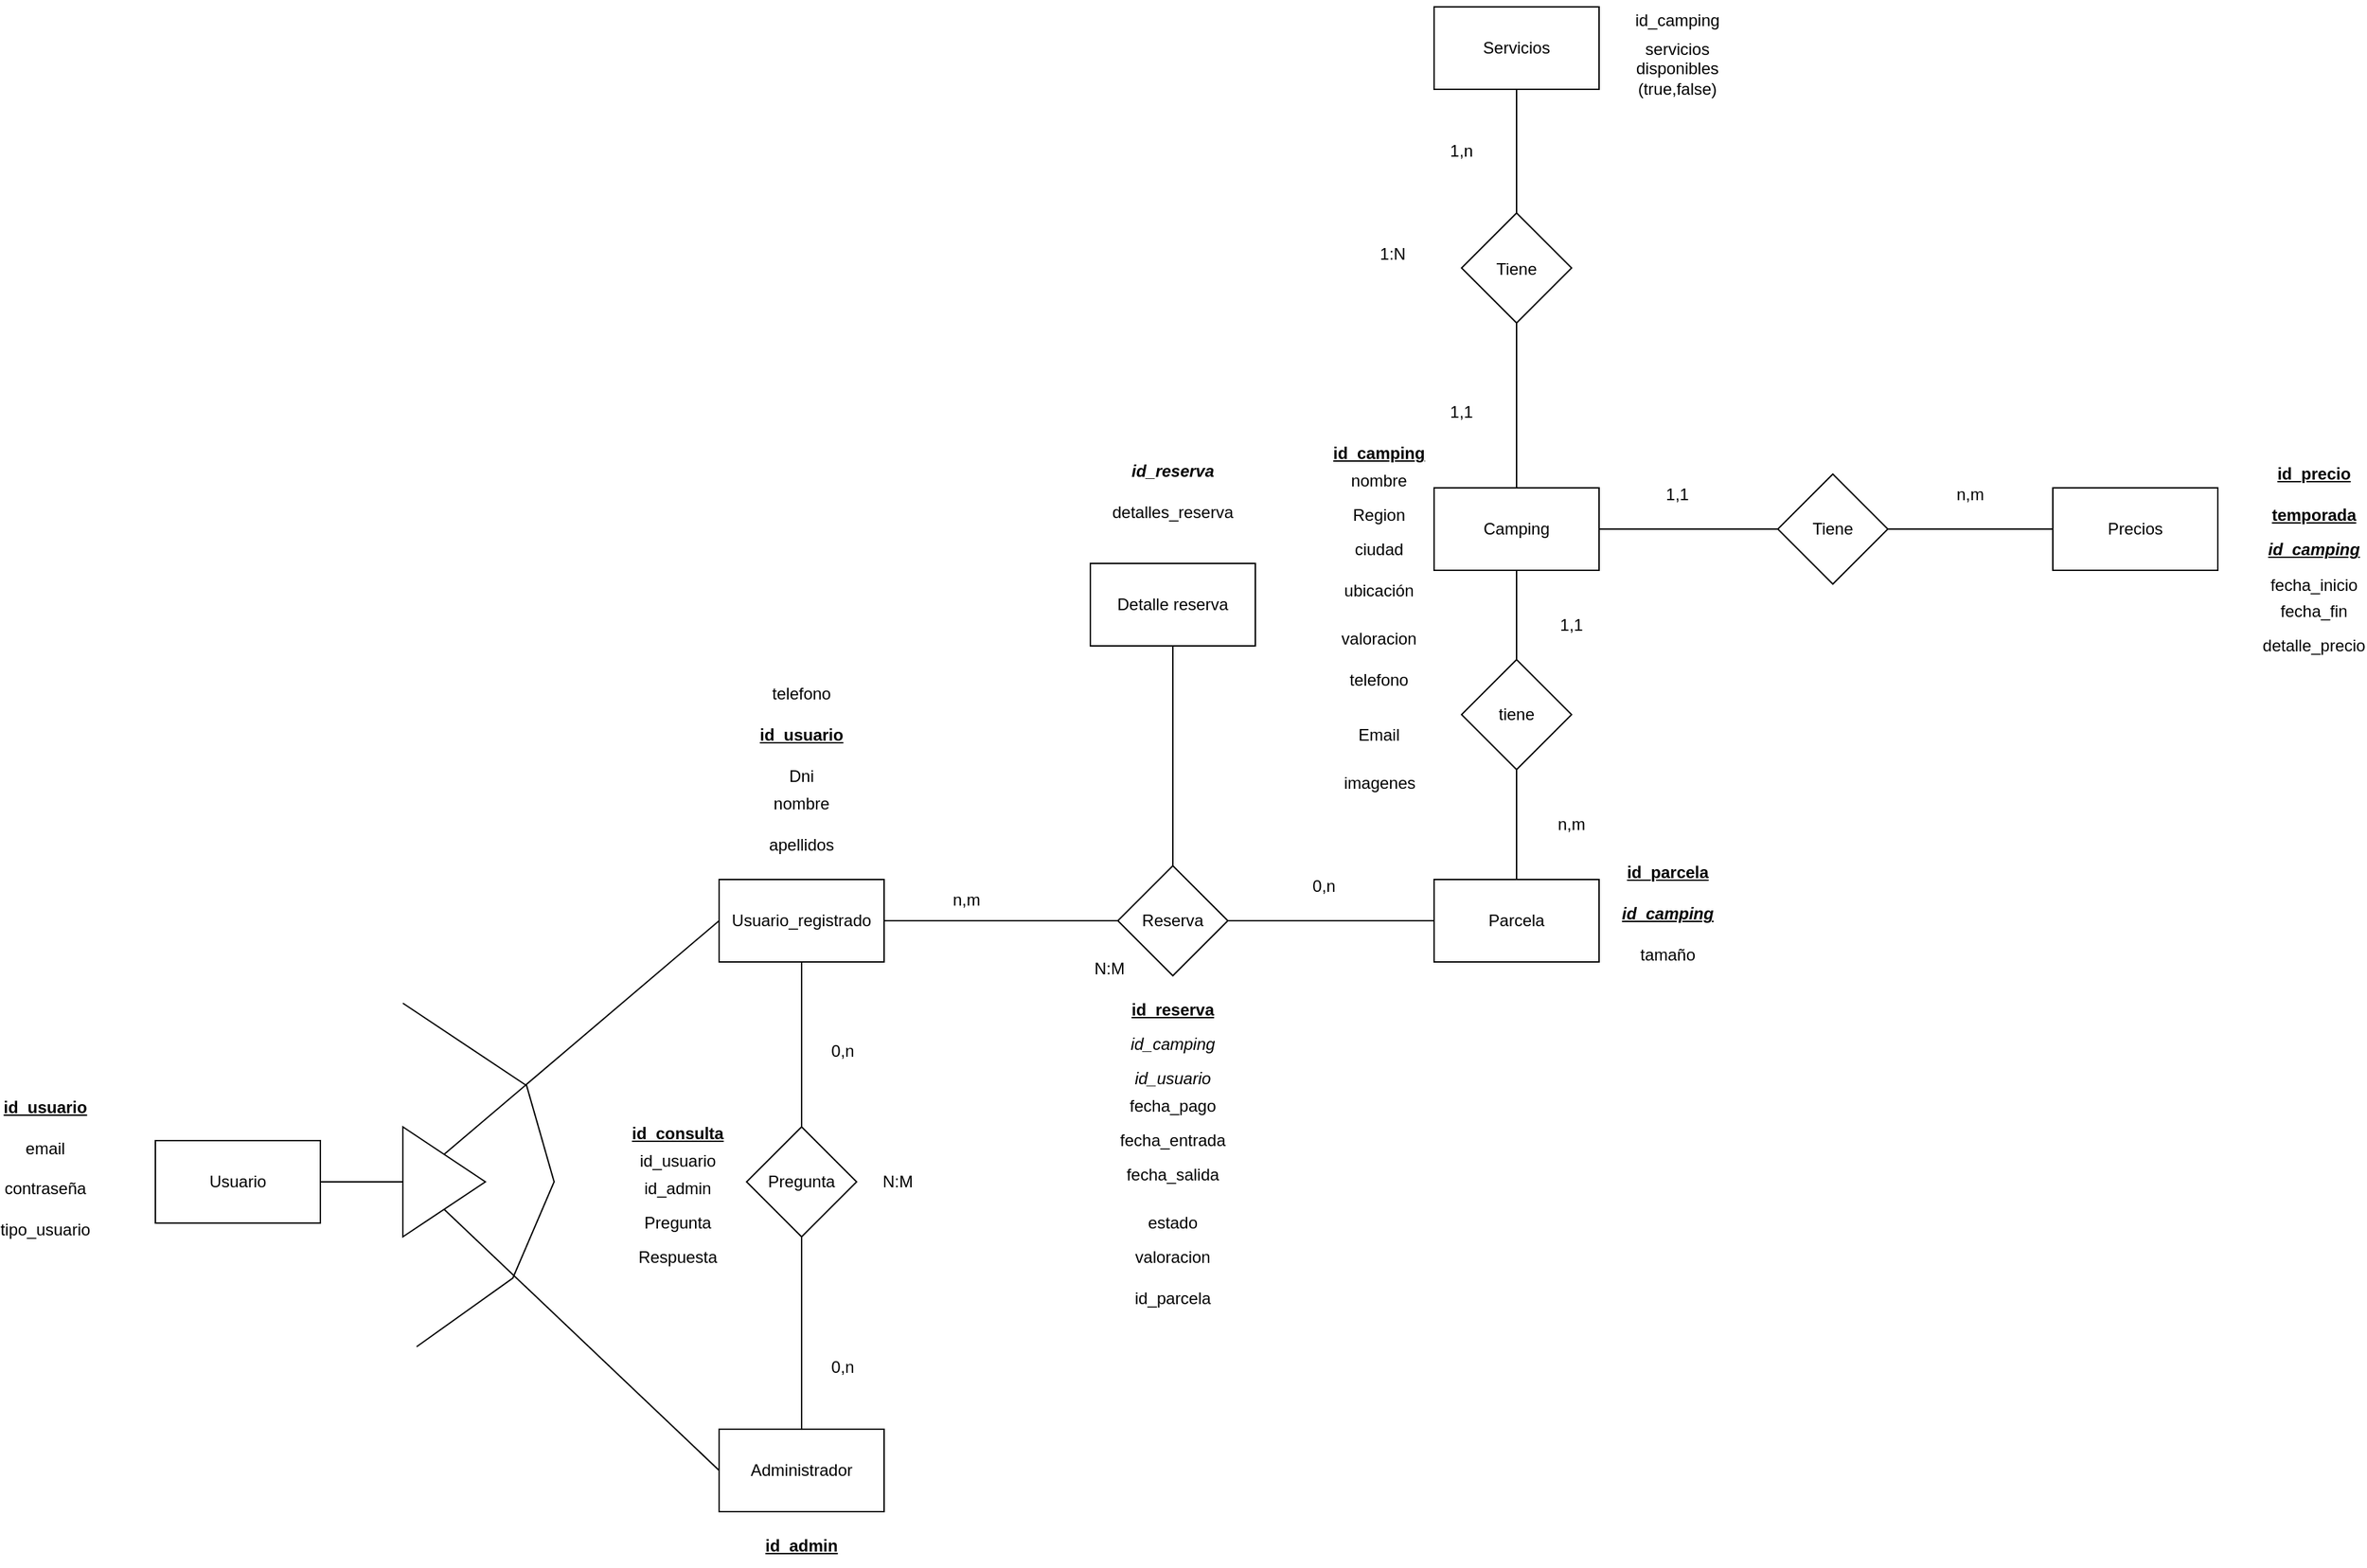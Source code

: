 <mxfile>
    <diagram name="Página-1" id="GP7OZMdiaApCgWr0Gxwc">
        <mxGraphModel dx="2874" dy="1979" grid="1" gridSize="10" guides="1" tooltips="1" connect="1" arrows="1" fold="1" page="1" pageScale="1" pageWidth="827" pageHeight="1169" math="0" shadow="0">
            <root>
                <mxCell id="0"/>
                <mxCell id="1" parent="0"/>
                <mxCell id="rt0fLjVZULC_vDmL76SL-1" value="Usuario_registrado" style="rounded=0;whiteSpace=wrap;html=1;" parent="1" vertex="1">
                    <mxGeometry x="100" y="610" width="120" height="60" as="geometry"/>
                </mxCell>
                <mxCell id="rt0fLjVZULC_vDmL76SL-3" value="Camping" style="rounded=0;whiteSpace=wrap;html=1;" parent="1" vertex="1">
                    <mxGeometry x="620" y="325" width="120" height="60" as="geometry"/>
                </mxCell>
                <mxCell id="rt0fLjVZULC_vDmL76SL-5" value="Administrador" style="rounded=0;whiteSpace=wrap;html=1;" parent="1" vertex="1">
                    <mxGeometry x="100" y="1010" width="120" height="60" as="geometry"/>
                </mxCell>
                <mxCell id="rt0fLjVZULC_vDmL76SL-7" value="" style="endArrow=none;html=1;rounded=0;exitX=1;exitY=0.5;exitDx=0;exitDy=0;entryX=0;entryY=0.5;entryDx=0;entryDy=0;" parent="1" source="rt0fLjVZULC_vDmL76SL-1" target="NalXgq106i2MlSgyFrl_-1" edge="1">
                    <mxGeometry width="50" height="50" relative="1" as="geometry">
                        <mxPoint x="290" y="810" as="sourcePoint"/>
                        <mxPoint x="590" y="640" as="targetPoint"/>
                    </mxGeometry>
                </mxCell>
                <mxCell id="rt0fLjVZULC_vDmL76SL-4" value="Reserva" style="rhombus;whiteSpace=wrap;html=1;" parent="1" vertex="1">
                    <mxGeometry x="390" y="600" width="80" height="80" as="geometry"/>
                </mxCell>
                <mxCell id="rt0fLjVZULC_vDmL76SL-8" value="0,n" style="text;html=1;strokeColor=none;fillColor=none;align=center;verticalAlign=middle;whiteSpace=wrap;rounded=0;" parent="1" vertex="1">
                    <mxGeometry x="510" y="600" width="60" height="30" as="geometry"/>
                </mxCell>
                <mxCell id="rt0fLjVZULC_vDmL76SL-9" value="" style="endArrow=none;html=1;rounded=0;entryX=0.5;entryY=1;entryDx=0;entryDy=0;" parent="1" source="rt0fLjVZULC_vDmL76SL-5" target="rt0fLjVZULC_vDmL76SL-1" edge="1">
                    <mxGeometry width="50" height="50" relative="1" as="geometry">
                        <mxPoint x="70" y="770" as="sourcePoint"/>
                        <mxPoint x="120" y="720" as="targetPoint"/>
                    </mxGeometry>
                </mxCell>
                <mxCell id="rt0fLjVZULC_vDmL76SL-6" value="Pregunta" style="rhombus;whiteSpace=wrap;html=1;" parent="1" vertex="1">
                    <mxGeometry x="120" y="790" width="80" height="80" as="geometry"/>
                </mxCell>
                <mxCell id="rt0fLjVZULC_vDmL76SL-10" value="n,m" style="text;html=1;strokeColor=none;fillColor=none;align=center;verticalAlign=middle;whiteSpace=wrap;rounded=0;" parent="1" vertex="1">
                    <mxGeometry x="250" y="610" width="60" height="30" as="geometry"/>
                </mxCell>
                <mxCell id="rt0fLjVZULC_vDmL76SL-11" value="N:M" style="text;html=1;strokeColor=none;fillColor=none;align=center;verticalAlign=middle;whiteSpace=wrap;rounded=0;" parent="1" vertex="1">
                    <mxGeometry x="354" y="660" width="60" height="30" as="geometry"/>
                </mxCell>
                <mxCell id="rt0fLjVZULC_vDmL76SL-12" value="0,n" style="text;html=1;strokeColor=none;fillColor=none;align=center;verticalAlign=middle;whiteSpace=wrap;rounded=0;" parent="1" vertex="1">
                    <mxGeometry x="160" y="950" width="60" height="30" as="geometry"/>
                </mxCell>
                <mxCell id="rt0fLjVZULC_vDmL76SL-13" value="0,n" style="text;html=1;strokeColor=none;fillColor=none;align=center;verticalAlign=middle;whiteSpace=wrap;rounded=0;" parent="1" vertex="1">
                    <mxGeometry x="160" y="720" width="60" height="30" as="geometry"/>
                </mxCell>
                <mxCell id="rt0fLjVZULC_vDmL76SL-14" value="N:M" style="text;html=1;strokeColor=none;fillColor=none;align=center;verticalAlign=middle;whiteSpace=wrap;rounded=0;" parent="1" vertex="1">
                    <mxGeometry x="200" y="815" width="60" height="30" as="geometry"/>
                </mxCell>
                <mxCell id="rt0fLjVZULC_vDmL76SL-19" value="&lt;b&gt;&lt;u&gt;id_usuario&lt;/u&gt;&lt;/b&gt;" style="text;html=1;strokeColor=none;fillColor=none;align=center;verticalAlign=middle;whiteSpace=wrap;rounded=0;" parent="1" vertex="1">
                    <mxGeometry x="-420" y="761" width="60" height="30" as="geometry"/>
                </mxCell>
                <mxCell id="rt0fLjVZULC_vDmL76SL-20" value="email" style="text;html=1;strokeColor=none;fillColor=none;align=center;verticalAlign=middle;whiteSpace=wrap;rounded=0;" parent="1" vertex="1">
                    <mxGeometry x="-420" y="791" width="60" height="30" as="geometry"/>
                </mxCell>
                <mxCell id="rt0fLjVZULC_vDmL76SL-21" value="contraseña" style="text;html=1;strokeColor=none;fillColor=none;align=center;verticalAlign=middle;whiteSpace=wrap;rounded=0;" parent="1" vertex="1">
                    <mxGeometry x="-420" y="820" width="60" height="30" as="geometry"/>
                </mxCell>
                <mxCell id="rt0fLjVZULC_vDmL76SL-23" value="nombre" style="text;html=1;strokeColor=none;fillColor=none;align=center;verticalAlign=middle;whiteSpace=wrap;rounded=0;" parent="1" vertex="1">
                    <mxGeometry x="130" y="540" width="60" height="30" as="geometry"/>
                </mxCell>
                <mxCell id="rt0fLjVZULC_vDmL76SL-24" value="apellidos" style="text;html=1;strokeColor=none;fillColor=none;align=center;verticalAlign=middle;whiteSpace=wrap;rounded=0;" parent="1" vertex="1">
                    <mxGeometry x="130" y="570" width="60" height="30" as="geometry"/>
                </mxCell>
                <mxCell id="rt0fLjVZULC_vDmL76SL-25" value="&lt;b&gt;&lt;u&gt;id_camping&lt;/u&gt;&lt;/b&gt;" style="text;html=1;strokeColor=none;fillColor=none;align=center;verticalAlign=middle;whiteSpace=wrap;rounded=0;" parent="1" vertex="1">
                    <mxGeometry x="550" y="285" width="60" height="30" as="geometry"/>
                </mxCell>
                <mxCell id="rt0fLjVZULC_vDmL76SL-26" value="nombre" style="text;html=1;strokeColor=none;fillColor=none;align=center;verticalAlign=middle;whiteSpace=wrap;rounded=0;" parent="1" vertex="1">
                    <mxGeometry x="550" y="305" width="60" height="30" as="geometry"/>
                </mxCell>
                <mxCell id="rt0fLjVZULC_vDmL76SL-27" value="ciudad" style="text;html=1;strokeColor=none;fillColor=none;align=center;verticalAlign=middle;whiteSpace=wrap;rounded=0;" parent="1" vertex="1">
                    <mxGeometry x="550" y="355" width="60" height="30" as="geometry"/>
                </mxCell>
                <mxCell id="rt0fLjVZULC_vDmL76SL-28" value="ubicación" style="text;html=1;strokeColor=none;fillColor=none;align=center;verticalAlign=middle;whiteSpace=wrap;rounded=0;" parent="1" vertex="1">
                    <mxGeometry x="550" y="385" width="60" height="30" as="geometry"/>
                </mxCell>
                <mxCell id="rt0fLjVZULC_vDmL76SL-31" value="Precios" style="rounded=0;whiteSpace=wrap;html=1;" parent="1" vertex="1">
                    <mxGeometry x="1070" y="325" width="120" height="60" as="geometry"/>
                </mxCell>
                <mxCell id="rt0fLjVZULC_vDmL76SL-32" value="&lt;b&gt;&lt;u&gt;id_precio&lt;/u&gt;&lt;/b&gt;" style="text;html=1;strokeColor=none;fillColor=none;align=center;verticalAlign=middle;whiteSpace=wrap;rounded=0;" parent="1" vertex="1">
                    <mxGeometry x="1230" y="300" width="60" height="30" as="geometry"/>
                </mxCell>
                <mxCell id="rt0fLjVZULC_vDmL76SL-42" value="detalle_precio" style="text;html=1;strokeColor=none;fillColor=none;align=center;verticalAlign=middle;whiteSpace=wrap;rounded=0;" parent="1" vertex="1">
                    <mxGeometry x="1230" y="425" width="60" height="30" as="geometry"/>
                </mxCell>
                <mxCell id="rt0fLjVZULC_vDmL76SL-45" value="&lt;b&gt;&lt;u&gt;temporada&lt;/u&gt;&lt;/b&gt;" style="text;html=1;strokeColor=none;fillColor=none;align=center;verticalAlign=middle;whiteSpace=wrap;rounded=0;" parent="1" vertex="1">
                    <mxGeometry x="1230" y="330" width="60" height="30" as="geometry"/>
                </mxCell>
                <mxCell id="rt0fLjVZULC_vDmL76SL-54" value="&lt;b&gt;&lt;u&gt;id_reserva&lt;/u&gt;&lt;/b&gt;" style="text;html=1;strokeColor=none;fillColor=none;align=center;verticalAlign=middle;whiteSpace=wrap;rounded=0;" parent="1" vertex="1">
                    <mxGeometry x="400" y="690" width="60" height="30" as="geometry"/>
                </mxCell>
                <mxCell id="rt0fLjVZULC_vDmL76SL-55" value="&lt;b&gt;&lt;u&gt;id_consulta&lt;/u&gt;&lt;/b&gt;" style="text;html=1;strokeColor=none;fillColor=none;align=center;verticalAlign=middle;whiteSpace=wrap;rounded=0;" parent="1" vertex="1">
                    <mxGeometry x="40" y="780" width="60" height="30" as="geometry"/>
                </mxCell>
                <mxCell id="rt0fLjVZULC_vDmL76SL-56" value="id_usuario" style="text;html=1;strokeColor=none;fillColor=none;align=center;verticalAlign=middle;whiteSpace=wrap;rounded=0;" parent="1" vertex="1">
                    <mxGeometry x="40" y="800" width="60" height="30" as="geometry"/>
                </mxCell>
                <mxCell id="rt0fLjVZULC_vDmL76SL-57" value="id_admin" style="text;html=1;strokeColor=none;fillColor=none;align=center;verticalAlign=middle;whiteSpace=wrap;rounded=0;" parent="1" vertex="1">
                    <mxGeometry x="40" y="820" width="60" height="30" as="geometry"/>
                </mxCell>
                <mxCell id="rt0fLjVZULC_vDmL76SL-58" value="&lt;i&gt;id_camping&lt;/i&gt;" style="text;html=1;strokeColor=none;fillColor=none;align=center;verticalAlign=middle;whiteSpace=wrap;rounded=0;" parent="1" vertex="1">
                    <mxGeometry x="400" y="715" width="60" height="30" as="geometry"/>
                </mxCell>
                <mxCell id="rt0fLjVZULC_vDmL76SL-60" value="Usuario" style="rounded=0;whiteSpace=wrap;html=1;" parent="1" vertex="1">
                    <mxGeometry x="-310" y="800" width="120" height="60" as="geometry"/>
                </mxCell>
                <mxCell id="rt0fLjVZULC_vDmL76SL-63" value="" style="endArrow=none;html=1;rounded=0;exitX=1;exitY=0.5;exitDx=0;exitDy=0;entryX=0;entryY=0.5;entryDx=0;entryDy=0;" parent="1" source="rt0fLjVZULC_vDmL76SL-60" target="rt0fLjVZULC_vDmL76SL-64" edge="1">
                    <mxGeometry width="50" height="50" relative="1" as="geometry">
                        <mxPoint x="-190" y="830" as="sourcePoint"/>
                        <mxPoint x="-170" y="830" as="targetPoint"/>
                    </mxGeometry>
                </mxCell>
                <mxCell id="rt0fLjVZULC_vDmL76SL-64" value="" style="triangle;whiteSpace=wrap;html=1;" parent="1" vertex="1">
                    <mxGeometry x="-130" y="790" width="60" height="80" as="geometry"/>
                </mxCell>
                <mxCell id="rt0fLjVZULC_vDmL76SL-65" value="" style="endArrow=none;html=1;rounded=0;exitX=0.5;exitY=0;exitDx=0;exitDy=0;entryX=0;entryY=0.5;entryDx=0;entryDy=0;" parent="1" source="rt0fLjVZULC_vDmL76SL-64" target="rt0fLjVZULC_vDmL76SL-1" edge="1">
                    <mxGeometry width="50" height="50" relative="1" as="geometry">
                        <mxPoint x="-100" y="800" as="sourcePoint"/>
                        <mxPoint x="-50" y="750" as="targetPoint"/>
                    </mxGeometry>
                </mxCell>
                <mxCell id="rt0fLjVZULC_vDmL76SL-66" value="" style="endArrow=none;html=1;rounded=0;entryX=0.5;entryY=1;entryDx=0;entryDy=0;exitX=0;exitY=0.5;exitDx=0;exitDy=0;" parent="1" source="rt0fLjVZULC_vDmL76SL-5" target="rt0fLjVZULC_vDmL76SL-64" edge="1">
                    <mxGeometry width="50" height="50" relative="1" as="geometry">
                        <mxPoint x="-150" y="900" as="sourcePoint"/>
                        <mxPoint x="-100" y="850" as="targetPoint"/>
                    </mxGeometry>
                </mxCell>
                <mxCell id="rt0fLjVZULC_vDmL76SL-67" value="" style="endArrow=none;html=1;rounded=0;" parent="1" edge="1">
                    <mxGeometry width="50" height="50" relative="1" as="geometry">
                        <mxPoint x="-120" y="950" as="sourcePoint"/>
                        <mxPoint x="-130" y="700" as="targetPoint"/>
                        <Array as="points">
                            <mxPoint x="-50" y="900"/>
                            <mxPoint x="-20" y="830"/>
                            <mxPoint x="-40" y="760"/>
                        </Array>
                    </mxGeometry>
                </mxCell>
                <mxCell id="rt0fLjVZULC_vDmL76SL-68" value="&lt;b&gt;&lt;u&gt;id_usuario&lt;/u&gt;&lt;/b&gt;" style="text;html=1;strokeColor=none;fillColor=none;align=center;verticalAlign=middle;whiteSpace=wrap;rounded=0;" parent="1" vertex="1">
                    <mxGeometry x="130" y="490" width="60" height="30" as="geometry"/>
                </mxCell>
                <mxCell id="rt0fLjVZULC_vDmL76SL-69" value="&lt;b&gt;&lt;u&gt;id_admin&lt;/u&gt;&lt;/b&gt;" style="text;html=1;strokeColor=none;fillColor=none;align=center;verticalAlign=middle;whiteSpace=wrap;rounded=0;" parent="1" vertex="1">
                    <mxGeometry x="130" y="1080" width="60" height="30" as="geometry"/>
                </mxCell>
                <mxCell id="rt0fLjVZULC_vDmL76SL-70" value="tipo_usuario" style="text;html=1;strokeColor=none;fillColor=none;align=center;verticalAlign=middle;whiteSpace=wrap;rounded=0;" parent="1" vertex="1">
                    <mxGeometry x="-420" y="850" width="60" height="30" as="geometry"/>
                </mxCell>
                <mxCell id="rt0fLjVZULC_vDmL76SL-74" value="Tiene" style="rhombus;whiteSpace=wrap;html=1;" parent="1" vertex="1">
                    <mxGeometry x="870" y="315" width="80" height="80" as="geometry"/>
                </mxCell>
                <mxCell id="rt0fLjVZULC_vDmL76SL-75" value="" style="endArrow=none;html=1;rounded=0;entryX=0;entryY=0.5;entryDx=0;entryDy=0;exitX=1;exitY=0.5;exitDx=0;exitDy=0;" parent="1" source="rt0fLjVZULC_vDmL76SL-3" target="rt0fLjVZULC_vDmL76SL-74" edge="1">
                    <mxGeometry width="50" height="50" relative="1" as="geometry">
                        <mxPoint x="770" y="575" as="sourcePoint"/>
                        <mxPoint x="710" y="715" as="targetPoint"/>
                    </mxGeometry>
                </mxCell>
                <mxCell id="rt0fLjVZULC_vDmL76SL-76" value="" style="endArrow=none;html=1;rounded=0;entryX=0;entryY=0.5;entryDx=0;entryDy=0;exitX=1;exitY=0.5;exitDx=0;exitDy=0;" parent="1" source="rt0fLjVZULC_vDmL76SL-74" target="rt0fLjVZULC_vDmL76SL-31" edge="1">
                    <mxGeometry width="50" height="50" relative="1" as="geometry">
                        <mxPoint x="840" y="455" as="sourcePoint"/>
                        <mxPoint x="890" y="405" as="targetPoint"/>
                    </mxGeometry>
                </mxCell>
                <mxCell id="rt0fLjVZULC_vDmL76SL-79" value="detalles_reserva" style="text;html=1;strokeColor=none;fillColor=none;align=center;verticalAlign=middle;whiteSpace=wrap;rounded=0;" parent="1" vertex="1">
                    <mxGeometry x="400" y="325" width="60" height="35" as="geometry"/>
                </mxCell>
                <mxCell id="rt0fLjVZULC_vDmL76SL-81" value="&lt;i&gt;id_usuario&lt;/i&gt;" style="text;html=1;strokeColor=none;fillColor=none;align=center;verticalAlign=middle;whiteSpace=wrap;rounded=0;" parent="1" vertex="1">
                    <mxGeometry x="400" y="740" width="60" height="30" as="geometry"/>
                </mxCell>
                <mxCell id="rt0fLjVZULC_vDmL76SL-83" value="fecha_pago" style="text;html=1;strokeColor=none;fillColor=none;align=center;verticalAlign=middle;whiteSpace=wrap;rounded=0;" parent="1" vertex="1">
                    <mxGeometry x="400" y="760" width="60" height="30" as="geometry"/>
                </mxCell>
                <mxCell id="rt0fLjVZULC_vDmL76SL-85" value="fecha_entrada" style="text;html=1;strokeColor=none;fillColor=none;align=center;verticalAlign=middle;whiteSpace=wrap;rounded=0;" parent="1" vertex="1">
                    <mxGeometry x="400" y="785" width="60" height="30" as="geometry"/>
                </mxCell>
                <mxCell id="rt0fLjVZULC_vDmL76SL-86" value="fecha_salida" style="text;html=1;strokeColor=none;fillColor=none;align=center;verticalAlign=middle;whiteSpace=wrap;rounded=0;" parent="1" vertex="1">
                    <mxGeometry x="400" y="810" width="60" height="30" as="geometry"/>
                </mxCell>
                <mxCell id="rt0fLjVZULC_vDmL76SL-88" value="valoracion" style="text;html=1;strokeColor=none;fillColor=none;align=center;verticalAlign=middle;whiteSpace=wrap;rounded=0;" parent="1" vertex="1">
                    <mxGeometry x="550" y="420" width="60" height="30" as="geometry"/>
                </mxCell>
                <mxCell id="rt0fLjVZULC_vDmL76SL-89" value="valoracion" style="text;html=1;strokeColor=none;fillColor=none;align=center;verticalAlign=middle;whiteSpace=wrap;rounded=0;" parent="1" vertex="1">
                    <mxGeometry x="400" y="870" width="60" height="30" as="geometry"/>
                </mxCell>
                <mxCell id="fvMrOZT2XkvmO9AhPD_z-1" value="Dni" style="text;html=1;strokeColor=none;fillColor=none;align=center;verticalAlign=middle;whiteSpace=wrap;rounded=0;" parent="1" vertex="1">
                    <mxGeometry x="130" y="520" width="60" height="30" as="geometry"/>
                </mxCell>
                <mxCell id="fvMrOZT2XkvmO9AhPD_z-2" value="Region" style="text;html=1;strokeColor=none;fillColor=none;align=center;verticalAlign=middle;whiteSpace=wrap;rounded=0;" parent="1" vertex="1">
                    <mxGeometry x="550" y="330" width="60" height="30" as="geometry"/>
                </mxCell>
                <mxCell id="UXsruMTonKc4V1OCxYUx-1" value="1,1" style="text;html=1;strokeColor=none;fillColor=none;align=center;verticalAlign=middle;whiteSpace=wrap;rounded=0;" parent="1" vertex="1">
                    <mxGeometry x="767" y="315" width="60" height="30" as="geometry"/>
                </mxCell>
                <mxCell id="UXsruMTonKc4V1OCxYUx-2" value="n,m" style="text;html=1;strokeColor=none;fillColor=none;align=center;verticalAlign=middle;whiteSpace=wrap;rounded=0;" parent="1" vertex="1">
                    <mxGeometry x="980" y="315" width="60" height="30" as="geometry"/>
                </mxCell>
                <mxCell id="UXsruMTonKc4V1OCxYUx-3" value="&lt;b&gt;&lt;u&gt;&lt;i&gt;id_camping&lt;/i&gt;&lt;/u&gt;&lt;/b&gt;" style="text;html=1;strokeColor=none;fillColor=none;align=center;verticalAlign=middle;whiteSpace=wrap;rounded=0;" parent="1" vertex="1">
                    <mxGeometry x="1230" y="355" width="60" height="30" as="geometry"/>
                </mxCell>
                <mxCell id="UXsruMTonKc4V1OCxYUx-4" value="fecha_inicio" style="text;html=1;strokeColor=none;fillColor=none;align=center;verticalAlign=middle;whiteSpace=wrap;rounded=0;" parent="1" vertex="1">
                    <mxGeometry x="1230" y="381" width="60" height="30" as="geometry"/>
                </mxCell>
                <mxCell id="UXsruMTonKc4V1OCxYUx-5" value="fecha_fin" style="text;html=1;strokeColor=none;fillColor=none;align=center;verticalAlign=middle;whiteSpace=wrap;rounded=0;" parent="1" vertex="1">
                    <mxGeometry x="1230" y="400" width="60" height="30" as="geometry"/>
                </mxCell>
                <mxCell id="wsBCELGUVNcAWMFEjxWZ-2" value="" style="endArrow=none;html=1;rounded=0;" parent="1" edge="1">
                    <mxGeometry width="50" height="50" relative="1" as="geometry">
                        <mxPoint x="680" y="325" as="sourcePoint"/>
                        <mxPoint x="680" y="205" as="targetPoint"/>
                    </mxGeometry>
                </mxCell>
                <mxCell id="wsBCELGUVNcAWMFEjxWZ-3" value="" style="rhombus;whiteSpace=wrap;html=1;" parent="1" vertex="1">
                    <mxGeometry x="640" y="125" width="80" height="80" as="geometry"/>
                </mxCell>
                <mxCell id="wsBCELGUVNcAWMFEjxWZ-4" value="Tiene" style="text;html=1;strokeColor=none;fillColor=none;align=center;verticalAlign=middle;whiteSpace=wrap;rounded=0;" parent="1" vertex="1">
                    <mxGeometry x="650" y="151" width="60" height="30" as="geometry"/>
                </mxCell>
                <mxCell id="wsBCELGUVNcAWMFEjxWZ-6" value="" style="rounded=0;whiteSpace=wrap;html=1;" parent="1" vertex="1">
                    <mxGeometry x="620" y="-25" width="120" height="60" as="geometry"/>
                </mxCell>
                <mxCell id="wsBCELGUVNcAWMFEjxWZ-7" value="" style="endArrow=none;html=1;rounded=0;exitX=0.5;exitY=0;exitDx=0;exitDy=0;" parent="1" source="wsBCELGUVNcAWMFEjxWZ-3" edge="1">
                    <mxGeometry width="50" height="50" relative="1" as="geometry">
                        <mxPoint x="630" y="85" as="sourcePoint"/>
                        <mxPoint x="680" y="35" as="targetPoint"/>
                    </mxGeometry>
                </mxCell>
                <mxCell id="wsBCELGUVNcAWMFEjxWZ-8" value="1,n" style="text;html=1;strokeColor=none;fillColor=none;align=center;verticalAlign=middle;whiteSpace=wrap;rounded=0;" parent="1" vertex="1">
                    <mxGeometry x="610" y="65" width="60" height="30" as="geometry"/>
                </mxCell>
                <mxCell id="wsBCELGUVNcAWMFEjxWZ-9" value="Servicios" style="text;html=1;strokeColor=none;fillColor=none;align=center;verticalAlign=middle;whiteSpace=wrap;rounded=0;" parent="1" vertex="1">
                    <mxGeometry x="650" y="-10" width="60" height="30" as="geometry"/>
                </mxCell>
                <mxCell id="wsBCELGUVNcAWMFEjxWZ-11" value="id_camping" style="text;html=1;strokeColor=none;fillColor=none;align=center;verticalAlign=middle;whiteSpace=wrap;rounded=0;" parent="1" vertex="1">
                    <mxGeometry x="767" y="-30" width="60" height="30" as="geometry"/>
                </mxCell>
                <mxCell id="wsBCELGUVNcAWMFEjxWZ-12" value="servicios disponibles&lt;br&gt;(true,false)" style="text;html=1;strokeColor=none;fillColor=none;align=center;verticalAlign=middle;whiteSpace=wrap;rounded=0;" parent="1" vertex="1">
                    <mxGeometry x="767" y="5" width="60" height="30" as="geometry"/>
                </mxCell>
                <mxCell id="wsBCELGUVNcAWMFEjxWZ-14" value="1,1" style="text;html=1;strokeColor=none;fillColor=none;align=center;verticalAlign=middle;whiteSpace=wrap;rounded=0;" parent="1" vertex="1">
                    <mxGeometry x="610" y="255" width="60" height="30" as="geometry"/>
                </mxCell>
                <mxCell id="wsBCELGUVNcAWMFEjxWZ-15" value="" style="endArrow=none;html=1;rounded=0;" parent="1" edge="1">
                    <mxGeometry width="50" height="50" relative="1" as="geometry">
                        <mxPoint x="430" y="600" as="sourcePoint"/>
                        <mxPoint x="430" y="440" as="targetPoint"/>
                    </mxGeometry>
                </mxCell>
                <mxCell id="wsBCELGUVNcAWMFEjxWZ-16" value="Detalle reserva" style="rounded=0;whiteSpace=wrap;html=1;" parent="1" vertex="1">
                    <mxGeometry x="370" y="380" width="120" height="60" as="geometry"/>
                </mxCell>
                <mxCell id="wsBCELGUVNcAWMFEjxWZ-17" value="&lt;b&gt;&lt;i&gt;id_reserva&lt;/i&gt;&lt;/b&gt;" style="text;html=1;strokeColor=none;fillColor=none;align=center;verticalAlign=middle;whiteSpace=wrap;rounded=0;" parent="1" vertex="1">
                    <mxGeometry x="400" y="295" width="60" height="35" as="geometry"/>
                </mxCell>
                <mxCell id="PcAwliINQsPG7gnnRD1L-1" value="estado" style="text;html=1;strokeColor=none;fillColor=none;align=center;verticalAlign=middle;whiteSpace=wrap;rounded=0;" parent="1" vertex="1">
                    <mxGeometry x="400" y="845" width="60" height="30" as="geometry"/>
                </mxCell>
                <mxCell id="0CbXVRVMdv3HDoSNOxYo-1" value="Pregunta" style="text;html=1;strokeColor=none;fillColor=none;align=center;verticalAlign=middle;whiteSpace=wrap;rounded=0;" parent="1" vertex="1">
                    <mxGeometry x="40" y="845" width="60" height="30" as="geometry"/>
                </mxCell>
                <mxCell id="0CbXVRVMdv3HDoSNOxYo-2" value="Respuesta" style="text;html=1;strokeColor=none;fillColor=none;align=center;verticalAlign=middle;whiteSpace=wrap;rounded=0;" parent="1" vertex="1">
                    <mxGeometry x="40" y="870" width="60" height="30" as="geometry"/>
                </mxCell>
                <mxCell id="0CbXVRVMdv3HDoSNOxYo-3" value="telefono" style="text;html=1;strokeColor=none;fillColor=none;align=center;verticalAlign=middle;whiteSpace=wrap;rounded=0;" parent="1" vertex="1">
                    <mxGeometry x="130" y="460" width="60" height="30" as="geometry"/>
                </mxCell>
                <mxCell id="NalXgq106i2MlSgyFrl_-1" value="Parcela" style="rounded=0;whiteSpace=wrap;html=1;" parent="1" vertex="1">
                    <mxGeometry x="620" y="610" width="120" height="60" as="geometry"/>
                </mxCell>
                <mxCell id="NalXgq106i2MlSgyFrl_-2" value="" style="endArrow=none;html=1;rounded=0;entryX=0.5;entryY=1;entryDx=0;entryDy=0;exitX=0.5;exitY=0;exitDx=0;exitDy=0;" parent="1" source="NalXgq106i2MlSgyFrl_-3" target="rt0fLjVZULC_vDmL76SL-3" edge="1">
                    <mxGeometry width="50" height="50" relative="1" as="geometry">
                        <mxPoint x="670" y="540" as="sourcePoint"/>
                        <mxPoint x="720" y="490" as="targetPoint"/>
                    </mxGeometry>
                </mxCell>
                <mxCell id="NalXgq106i2MlSgyFrl_-4" value="1,1" style="text;html=1;strokeColor=none;fillColor=none;align=center;verticalAlign=middle;whiteSpace=wrap;rounded=0;" parent="1" vertex="1">
                    <mxGeometry x="690" y="410" width="60" height="30" as="geometry"/>
                </mxCell>
                <mxCell id="NalXgq106i2MlSgyFrl_-5" value="" style="endArrow=none;html=1;rounded=0;entryX=0.5;entryY=1;entryDx=0;entryDy=0;exitX=0.5;exitY=0;exitDx=0;exitDy=0;" parent="1" source="NalXgq106i2MlSgyFrl_-1" target="NalXgq106i2MlSgyFrl_-3" edge="1">
                    <mxGeometry width="50" height="50" relative="1" as="geometry">
                        <mxPoint x="680" y="610" as="sourcePoint"/>
                        <mxPoint x="680" y="385" as="targetPoint"/>
                    </mxGeometry>
                </mxCell>
                <mxCell id="NalXgq106i2MlSgyFrl_-3" value="tiene" style="rhombus;whiteSpace=wrap;html=1;" parent="1" vertex="1">
                    <mxGeometry x="640" y="450" width="80" height="80" as="geometry"/>
                </mxCell>
                <mxCell id="NalXgq106i2MlSgyFrl_-6" value="n,m" style="text;html=1;strokeColor=none;fillColor=none;align=center;verticalAlign=middle;whiteSpace=wrap;rounded=0;" parent="1" vertex="1">
                    <mxGeometry x="690" y="555" width="60" height="30" as="geometry"/>
                </mxCell>
                <mxCell id="NalXgq106i2MlSgyFrl_-7" value="&lt;b&gt;&lt;u&gt;&lt;i&gt;id_camping&lt;/i&gt;&lt;/u&gt;&lt;/b&gt;" style="text;html=1;strokeColor=none;fillColor=none;align=center;verticalAlign=middle;whiteSpace=wrap;rounded=0;" parent="1" vertex="1">
                    <mxGeometry x="760" y="620" width="60" height="30" as="geometry"/>
                </mxCell>
                <mxCell id="NalXgq106i2MlSgyFrl_-8" value="&lt;b&gt;&lt;u&gt;id_parcela&lt;/u&gt;&lt;/b&gt;" style="text;html=1;strokeColor=none;fillColor=none;align=center;verticalAlign=middle;whiteSpace=wrap;rounded=0;" parent="1" vertex="1">
                    <mxGeometry x="760" y="590" width="60" height="30" as="geometry"/>
                </mxCell>
                <mxCell id="NalXgq106i2MlSgyFrl_-10" value="tamaño" style="text;html=1;strokeColor=none;fillColor=none;align=center;verticalAlign=middle;whiteSpace=wrap;rounded=0;" parent="1" vertex="1">
                    <mxGeometry x="760" y="650" width="60" height="30" as="geometry"/>
                </mxCell>
                <mxCell id="NalXgq106i2MlSgyFrl_-11" value="id_parcela" style="text;html=1;strokeColor=none;fillColor=none;align=center;verticalAlign=middle;whiteSpace=wrap;rounded=0;" parent="1" vertex="1">
                    <mxGeometry x="400" y="900" width="60" height="30" as="geometry"/>
                </mxCell>
                <mxCell id="AR4nRGiIFyEAsrI4Mm2S-1" value="telefono" style="text;html=1;strokeColor=none;fillColor=none;align=center;verticalAlign=middle;whiteSpace=wrap;rounded=0;" parent="1" vertex="1">
                    <mxGeometry x="550" y="450" width="60" height="30" as="geometry"/>
                </mxCell>
                <mxCell id="AR4nRGiIFyEAsrI4Mm2S-2" value="Email" style="text;html=1;strokeColor=none;fillColor=none;align=center;verticalAlign=middle;whiteSpace=wrap;rounded=0;" parent="1" vertex="1">
                    <mxGeometry x="550" y="490" width="60" height="30" as="geometry"/>
                </mxCell>
                <mxCell id="2" value="1:N" style="text;html=1;strokeColor=none;fillColor=none;align=center;verticalAlign=middle;whiteSpace=wrap;rounded=0;" parent="1" vertex="1">
                    <mxGeometry x="560" y="140" width="60" height="30" as="geometry"/>
                </mxCell>
                <mxCell id="3" value="imagenes" style="text;html=1;align=center;verticalAlign=middle;resizable=0;points=[];autosize=1;strokeColor=none;fillColor=none;" vertex="1" parent="1">
                    <mxGeometry x="540" y="525" width="80" height="30" as="geometry"/>
                </mxCell>
            </root>
        </mxGraphModel>
    </diagram>
</mxfile>